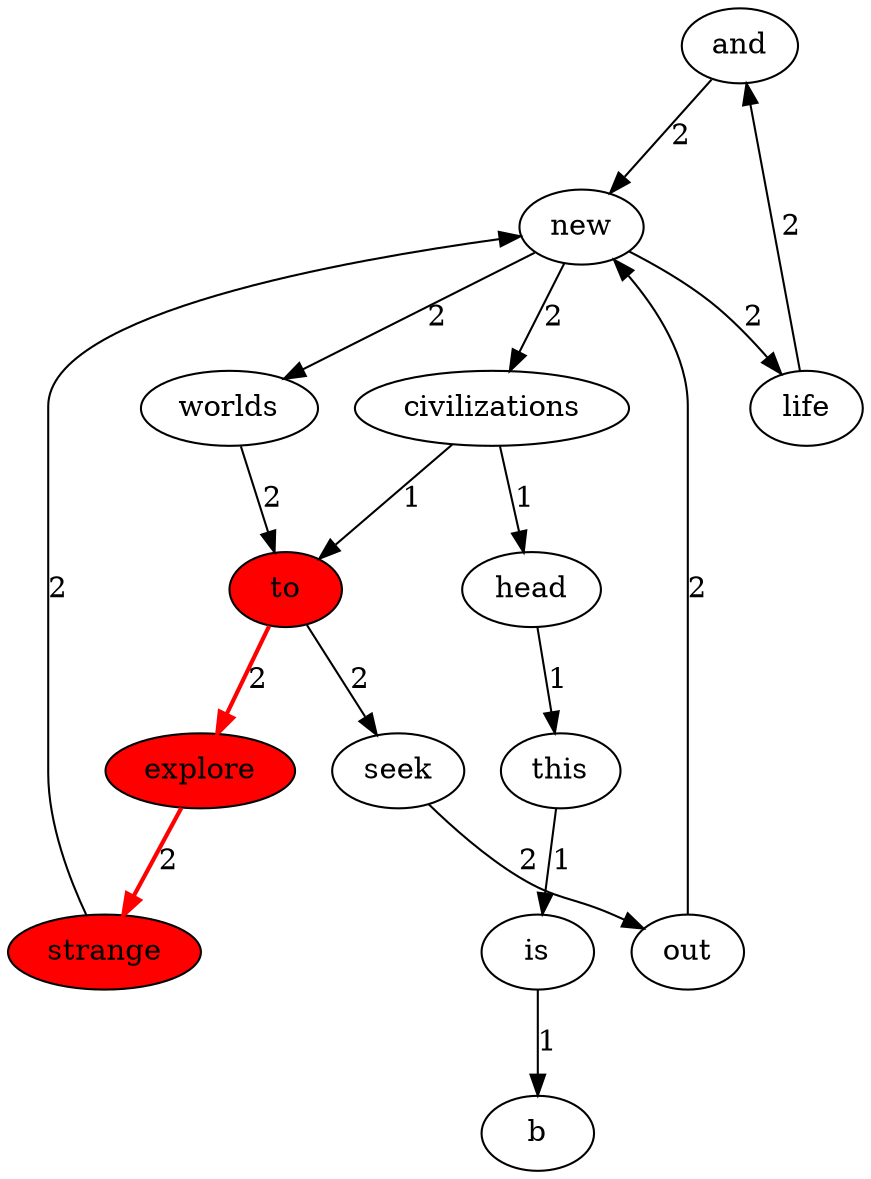 digraph G {
    "and" -> "new" [label="2"];
    "civilizations" -> "head" [label="1"];
    "civilizations" -> "to" [label="1"];
    "explore" -> "strange" [label="2", color="red", penwidth=2.0];
    "explore" [style=filled, fillcolor=red];
    "strange" [style=filled, fillcolor=red];
    "head" -> "this" [label="1"];
    "is" -> "b" [label="1"];
    "life" -> "and" [label="2"];
    "new" -> "civilizations" [label="2"];
    "new" -> "life" [label="2"];
    "new" -> "worlds" [label="2"];
    "out" -> "new" [label="2"];
    "seek" -> "out" [label="2"];
    "strange" -> "new" [label="2"];
    "this" -> "is" [label="1"];
    "to" -> "explore" [label="2", color="red", penwidth=2.0];
    "to" [style=filled, fillcolor=red];
    "explore" [style=filled, fillcolor=red];
    "to" -> "seek" [label="2"];
    "worlds" -> "to" [label="2"];
}
